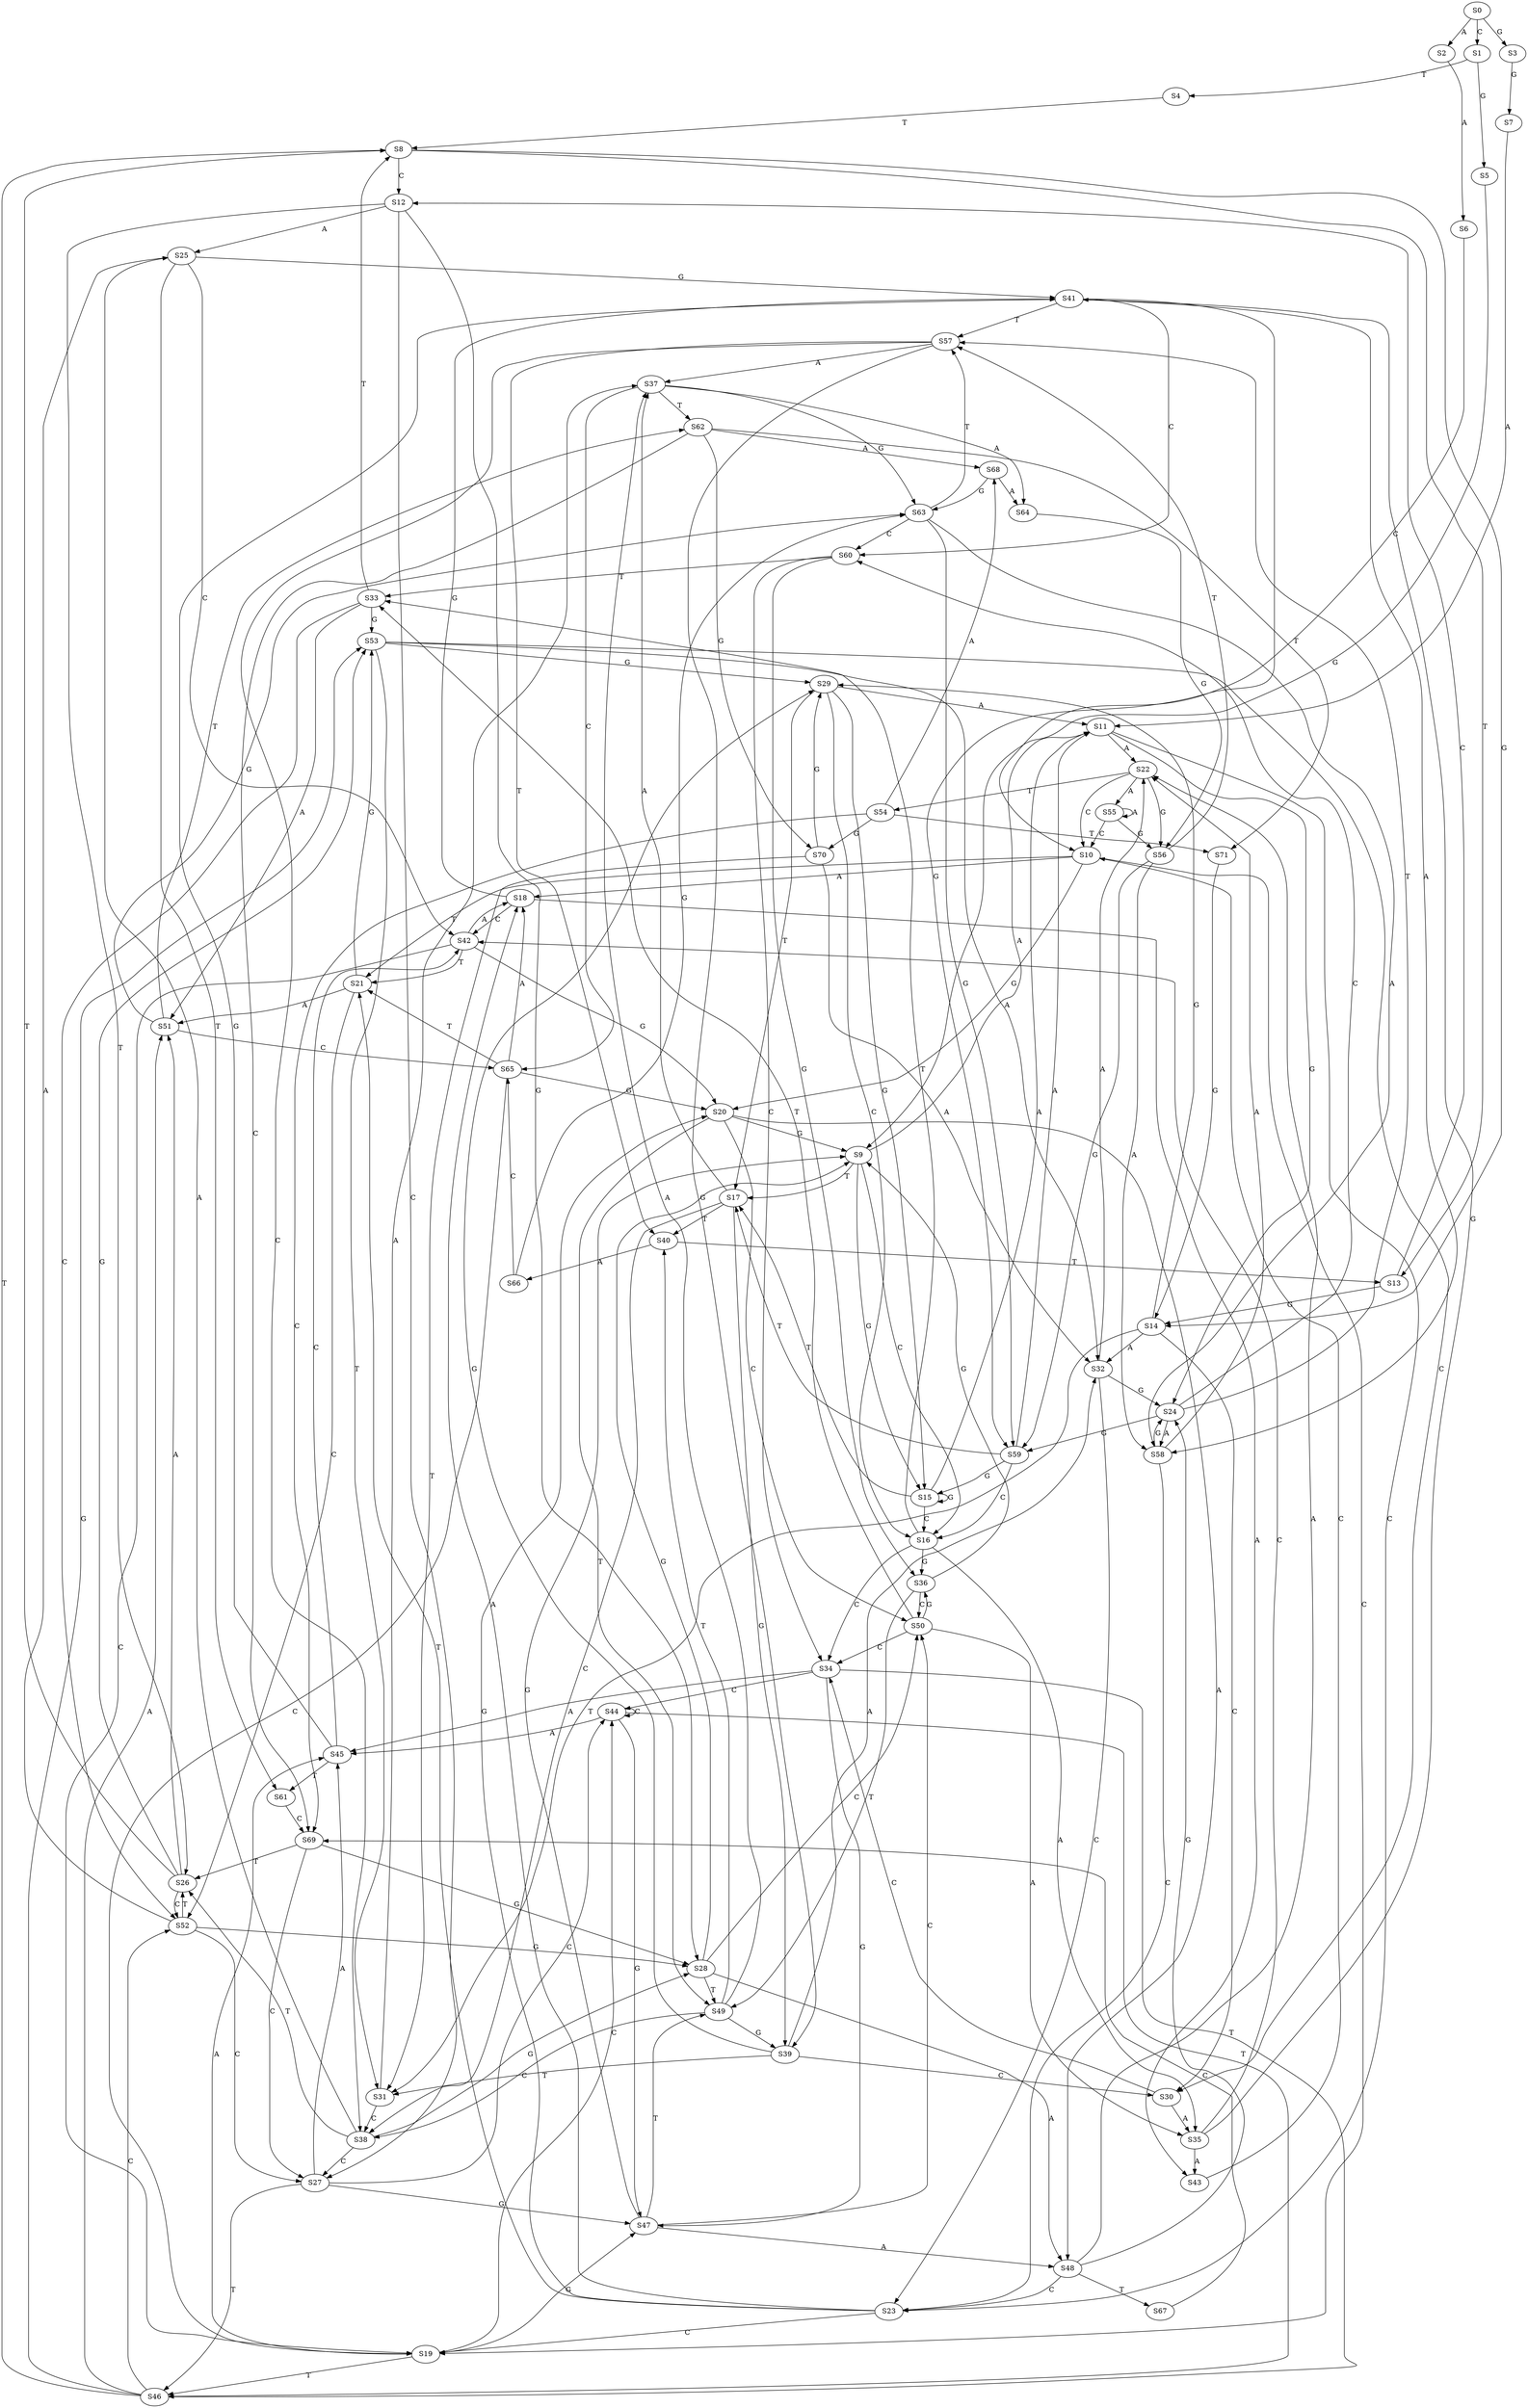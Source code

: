 strict digraph  {
	S0 -> S1 [ label = C ];
	S0 -> S2 [ label = A ];
	S0 -> S3 [ label = G ];
	S1 -> S4 [ label = T ];
	S1 -> S5 [ label = G ];
	S2 -> S6 [ label = A ];
	S3 -> S7 [ label = G ];
	S4 -> S8 [ label = T ];
	S5 -> S9 [ label = G ];
	S6 -> S10 [ label = C ];
	S7 -> S11 [ label = A ];
	S8 -> S12 [ label = C ];
	S8 -> S13 [ label = T ];
	S8 -> S14 [ label = G ];
	S9 -> S11 [ label = A ];
	S9 -> S15 [ label = G ];
	S9 -> S16 [ label = C ];
	S9 -> S17 [ label = T ];
	S10 -> S18 [ label = A ];
	S10 -> S19 [ label = C ];
	S10 -> S20 [ label = G ];
	S10 -> S21 [ label = T ];
	S11 -> S22 [ label = A ];
	S11 -> S23 [ label = C ];
	S11 -> S24 [ label = G ];
	S12 -> S25 [ label = A ];
	S12 -> S26 [ label = T ];
	S12 -> S27 [ label = C ];
	S12 -> S28 [ label = G ];
	S13 -> S14 [ label = G ];
	S13 -> S12 [ label = C ];
	S14 -> S29 [ label = G ];
	S14 -> S30 [ label = C ];
	S14 -> S31 [ label = T ];
	S14 -> S32 [ label = A ];
	S15 -> S17 [ label = T ];
	S15 -> S16 [ label = C ];
	S15 -> S15 [ label = G ];
	S15 -> S11 [ label = A ];
	S16 -> S33 [ label = T ];
	S16 -> S34 [ label = C ];
	S16 -> S35 [ label = A ];
	S16 -> S36 [ label = G ];
	S17 -> S37 [ label = A ];
	S17 -> S38 [ label = C ];
	S17 -> S39 [ label = G ];
	S17 -> S40 [ label = T ];
	S18 -> S41 [ label = G ];
	S18 -> S42 [ label = C ];
	S18 -> S43 [ label = A ];
	S19 -> S44 [ label = C ];
	S19 -> S45 [ label = A ];
	S19 -> S46 [ label = T ];
	S19 -> S47 [ label = G ];
	S20 -> S9 [ label = G ];
	S20 -> S48 [ label = A ];
	S20 -> S49 [ label = T ];
	S20 -> S50 [ label = C ];
	S21 -> S51 [ label = A ];
	S21 -> S52 [ label = C ];
	S21 -> S53 [ label = G ];
	S22 -> S54 [ label = T ];
	S22 -> S10 [ label = C ];
	S22 -> S55 [ label = A ];
	S22 -> S56 [ label = G ];
	S23 -> S21 [ label = T ];
	S23 -> S20 [ label = G ];
	S23 -> S19 [ label = C ];
	S23 -> S18 [ label = A ];
	S24 -> S57 [ label = T ];
	S24 -> S58 [ label = A ];
	S24 -> S59 [ label = G ];
	S24 -> S60 [ label = C ];
	S25 -> S61 [ label = T ];
	S25 -> S42 [ label = C ];
	S25 -> S41 [ label = G ];
	S26 -> S53 [ label = G ];
	S26 -> S52 [ label = C ];
	S26 -> S51 [ label = A ];
	S26 -> S8 [ label = T ];
	S27 -> S44 [ label = C ];
	S27 -> S45 [ label = A ];
	S27 -> S46 [ label = T ];
	S27 -> S47 [ label = G ];
	S28 -> S9 [ label = G ];
	S28 -> S49 [ label = T ];
	S28 -> S50 [ label = C ];
	S28 -> S48 [ label = A ];
	S29 -> S15 [ label = G ];
	S29 -> S16 [ label = C ];
	S29 -> S11 [ label = A ];
	S29 -> S17 [ label = T ];
	S30 -> S34 [ label = C ];
	S30 -> S35 [ label = A ];
	S31 -> S38 [ label = C ];
	S31 -> S37 [ label = A ];
	S32 -> S24 [ label = G ];
	S32 -> S23 [ label = C ];
	S32 -> S22 [ label = A ];
	S33 -> S51 [ label = A ];
	S33 -> S52 [ label = C ];
	S33 -> S8 [ label = T ];
	S33 -> S53 [ label = G ];
	S34 -> S47 [ label = G ];
	S34 -> S45 [ label = A ];
	S34 -> S46 [ label = T ];
	S34 -> S44 [ label = C ];
	S35 -> S41 [ label = G ];
	S35 -> S42 [ label = C ];
	S35 -> S43 [ label = A ];
	S36 -> S9 [ label = G ];
	S36 -> S50 [ label = C ];
	S36 -> S49 [ label = T ];
	S37 -> S62 [ label = T ];
	S37 -> S63 [ label = G ];
	S37 -> S64 [ label = A ];
	S37 -> S65 [ label = C ];
	S38 -> S26 [ label = T ];
	S38 -> S28 [ label = G ];
	S38 -> S25 [ label = A ];
	S38 -> S27 [ label = C ];
	S39 -> S31 [ label = T ];
	S39 -> S29 [ label = G ];
	S39 -> S32 [ label = A ];
	S39 -> S30 [ label = C ];
	S40 -> S66 [ label = A ];
	S40 -> S13 [ label = T ];
	S41 -> S59 [ label = G ];
	S41 -> S57 [ label = T ];
	S41 -> S58 [ label = A ];
	S41 -> S60 [ label = C ];
	S42 -> S21 [ label = T ];
	S42 -> S19 [ label = C ];
	S42 -> S18 [ label = A ];
	S42 -> S20 [ label = G ];
	S43 -> S10 [ label = C ];
	S44 -> S47 [ label = G ];
	S44 -> S44 [ label = C ];
	S44 -> S45 [ label = A ];
	S44 -> S46 [ label = T ];
	S45 -> S41 [ label = G ];
	S45 -> S61 [ label = T ];
	S45 -> S42 [ label = C ];
	S46 -> S53 [ label = G ];
	S46 -> S51 [ label = A ];
	S46 -> S52 [ label = C ];
	S46 -> S8 [ label = T ];
	S47 -> S48 [ label = A ];
	S47 -> S9 [ label = G ];
	S47 -> S49 [ label = T ];
	S47 -> S50 [ label = C ];
	S48 -> S22 [ label = A ];
	S48 -> S23 [ label = C ];
	S48 -> S24 [ label = G ];
	S48 -> S67 [ label = T ];
	S49 -> S38 [ label = C ];
	S49 -> S37 [ label = A ];
	S49 -> S39 [ label = G ];
	S49 -> S40 [ label = T ];
	S50 -> S36 [ label = G ];
	S50 -> S33 [ label = T ];
	S50 -> S34 [ label = C ];
	S50 -> S35 [ label = A ];
	S51 -> S63 [ label = G ];
	S51 -> S62 [ label = T ];
	S51 -> S65 [ label = C ];
	S52 -> S26 [ label = T ];
	S52 -> S28 [ label = G ];
	S52 -> S27 [ label = C ];
	S52 -> S25 [ label = A ];
	S53 -> S32 [ label = A ];
	S53 -> S30 [ label = C ];
	S53 -> S29 [ label = G ];
	S53 -> S31 [ label = T ];
	S54 -> S68 [ label = A ];
	S54 -> S69 [ label = C ];
	S54 -> S70 [ label = G ];
	S54 -> S71 [ label = T ];
	S55 -> S56 [ label = G ];
	S55 -> S10 [ label = C ];
	S55 -> S55 [ label = A ];
	S56 -> S57 [ label = T ];
	S56 -> S58 [ label = A ];
	S56 -> S59 [ label = G ];
	S57 -> S37 [ label = A ];
	S57 -> S38 [ label = C ];
	S57 -> S39 [ label = G ];
	S57 -> S40 [ label = T ];
	S58 -> S22 [ label = A ];
	S58 -> S23 [ label = C ];
	S58 -> S24 [ label = G ];
	S59 -> S11 [ label = A ];
	S59 -> S15 [ label = G ];
	S59 -> S17 [ label = T ];
	S59 -> S16 [ label = C ];
	S60 -> S34 [ label = C ];
	S60 -> S33 [ label = T ];
	S60 -> S36 [ label = G ];
	S61 -> S69 [ label = C ];
	S62 -> S69 [ label = C ];
	S62 -> S68 [ label = A ];
	S62 -> S71 [ label = T ];
	S62 -> S70 [ label = G ];
	S63 -> S57 [ label = T ];
	S63 -> S58 [ label = A ];
	S63 -> S60 [ label = C ];
	S63 -> S59 [ label = G ];
	S64 -> S56 [ label = G ];
	S65 -> S20 [ label = G ];
	S65 -> S21 [ label = T ];
	S65 -> S19 [ label = C ];
	S65 -> S18 [ label = A ];
	S66 -> S65 [ label = C ];
	S66 -> S63 [ label = G ];
	S67 -> S69 [ label = C ];
	S68 -> S63 [ label = G ];
	S68 -> S64 [ label = A ];
	S69 -> S27 [ label = C ];
	S69 -> S28 [ label = G ];
	S69 -> S26 [ label = T ];
	S70 -> S29 [ label = G ];
	S70 -> S32 [ label = A ];
	S70 -> S31 [ label = T ];
	S71 -> S14 [ label = G ];
}
